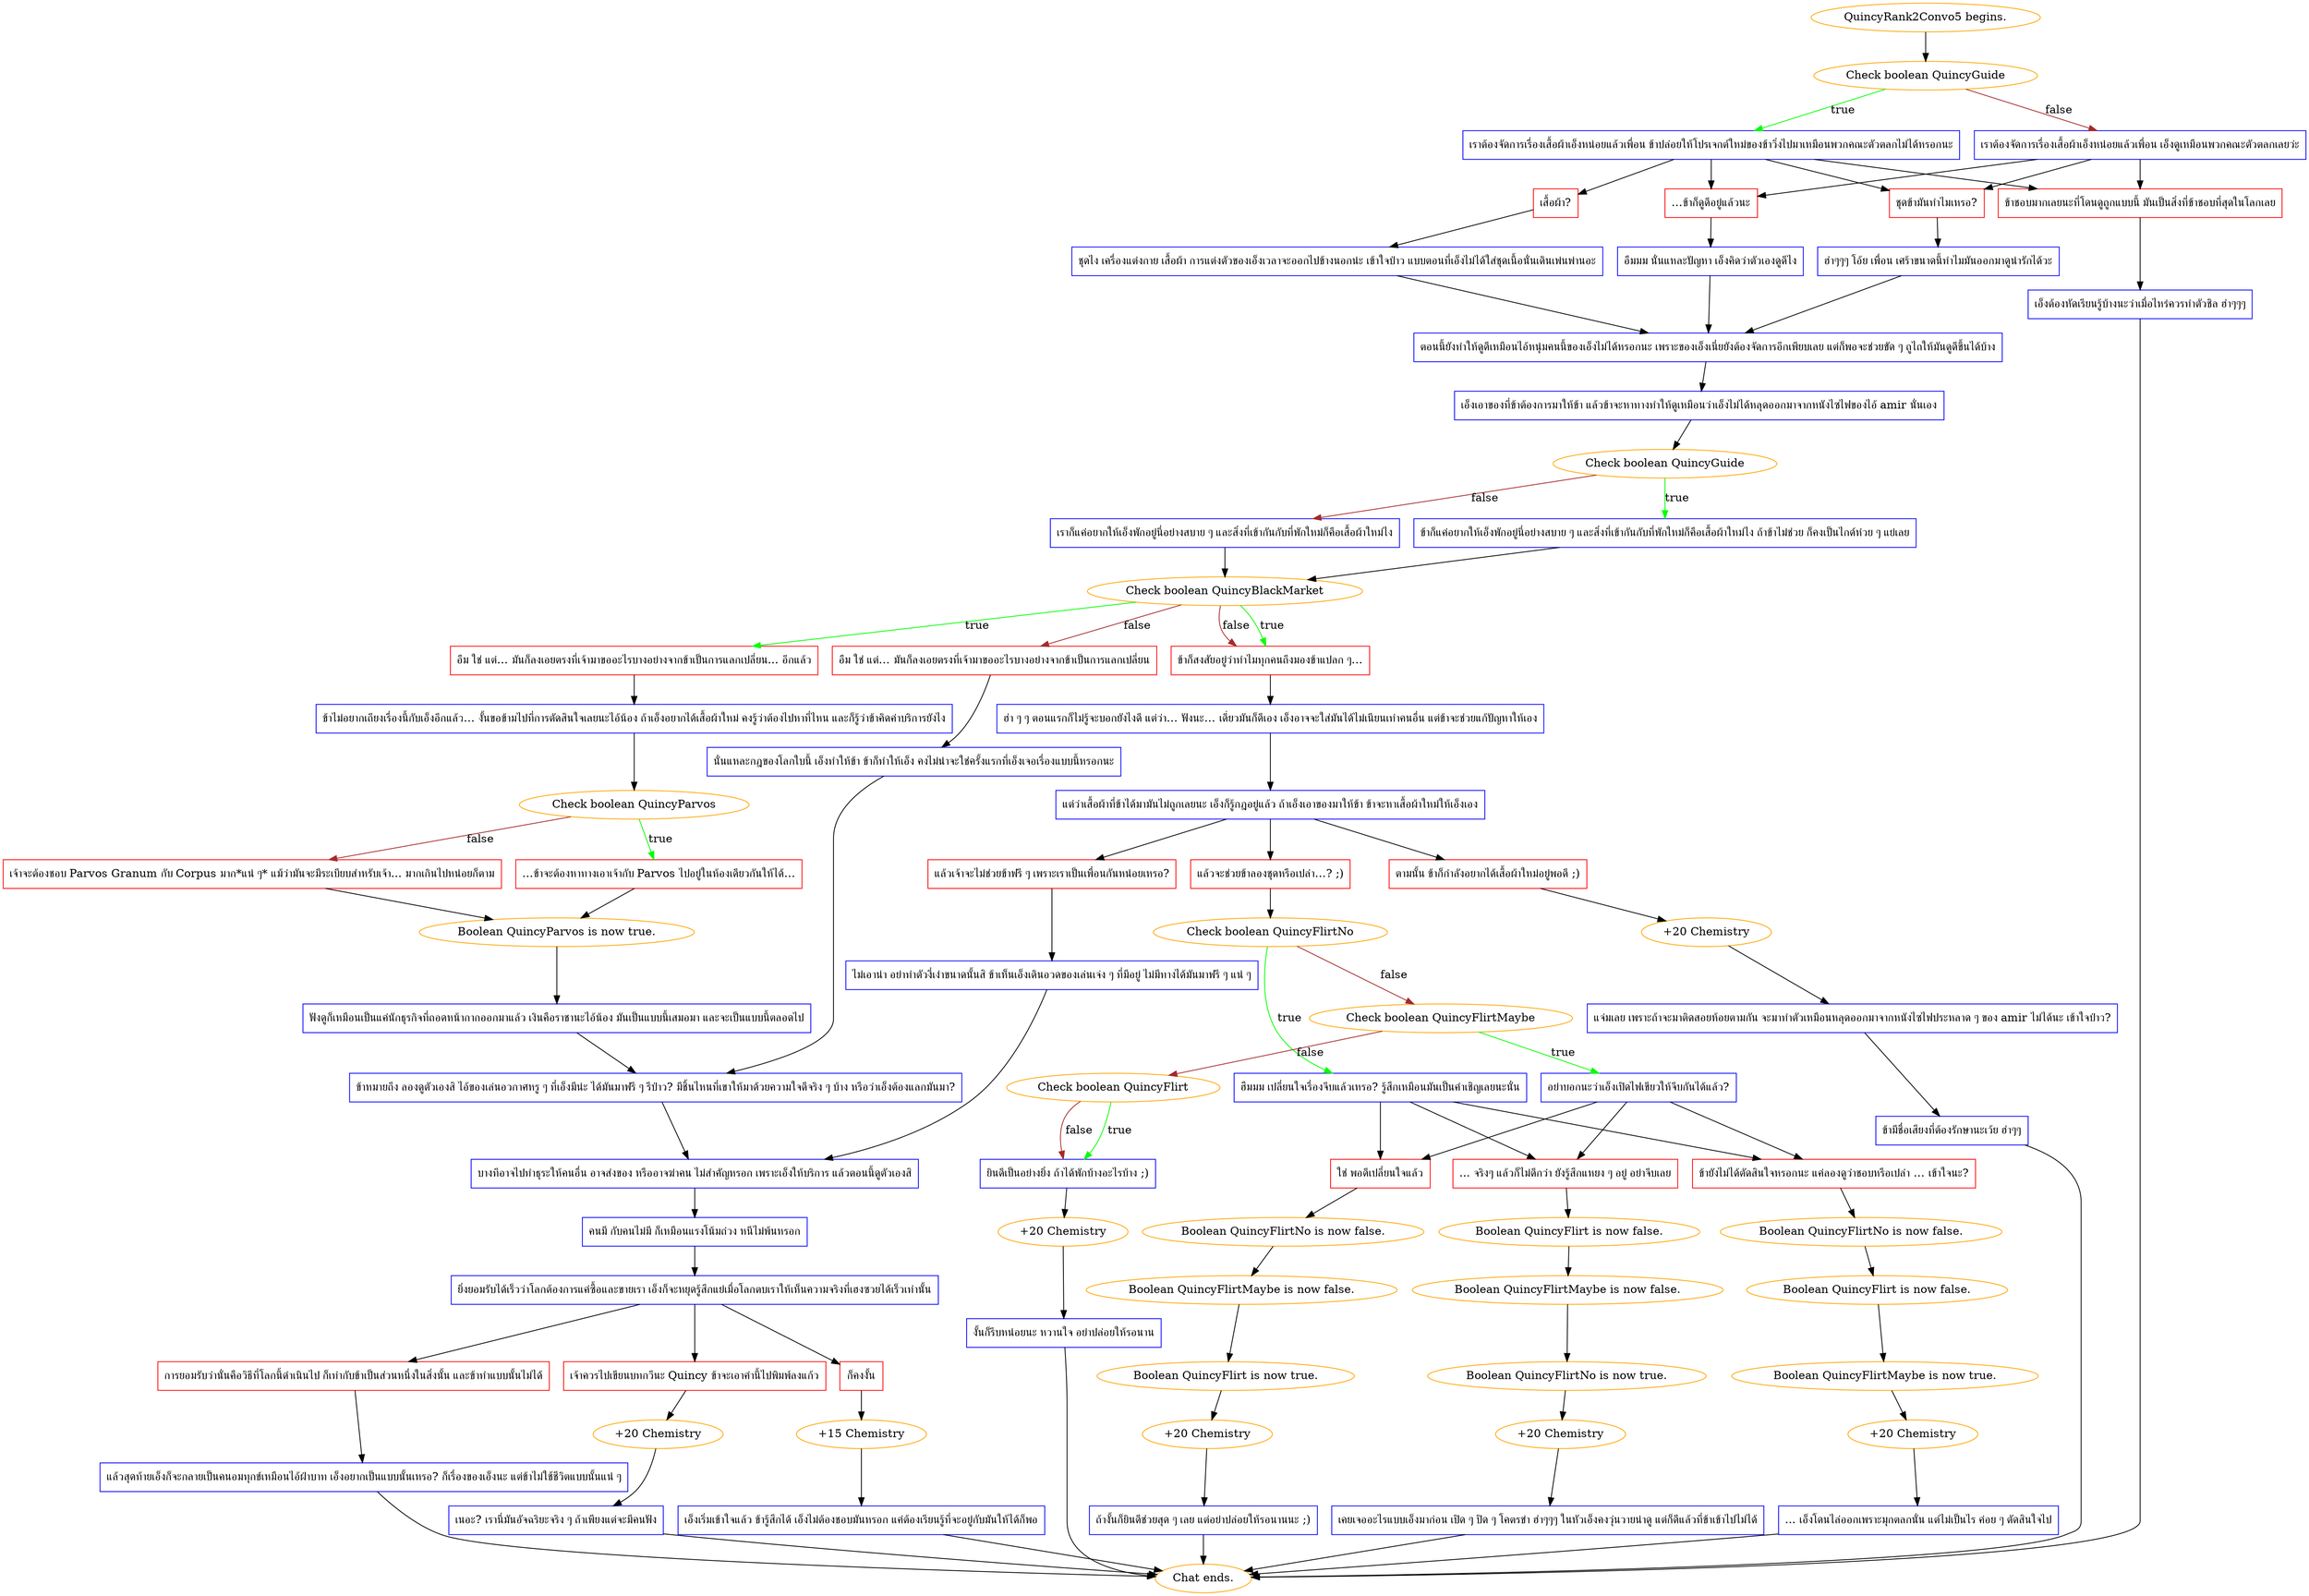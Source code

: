 digraph {
	"QuincyRank2Convo5 begins." [color=orange];
		"QuincyRank2Convo5 begins." -> j1223135592;
	j1223135592 [label="Check boolean QuincyGuide",color=orange];
		j1223135592 -> j1187184617 [label=true,color=green];
		j1223135592 -> j348422407 [label=false,color=brown];
	j1187184617 [label="เราต้องจัดการเรื่องเสื้อผ้าเอ็งหน่อยแล้วเพื่อน ข้าปล่อยให้โปรเจกต์ใหม่ของข้าวิ่งไปมาเหมือนพวกคณะตัวตลกไม่ได้หรอกนะ",shape=box,color=blue];
		j1187184617 -> j781884014;
		j1187184617 -> j4031488136;
		j1187184617 -> j2205634297;
		j1187184617 -> j3559510010;
	j348422407 [label="เราต้องจัดการเรื่องเสื้อผ้าเอ็งหน่อยแล้วเพื่อน เอ็งดูเหมือนพวกคณะตัวตลกเลยว่ะ",shape=box,color=blue];
		j348422407 -> j4031488136;
		j348422407 -> j2205634297;
		j348422407 -> j3559510010;
	j781884014 [label="เสื้อผ้า?",shape=box,color=red];
		j781884014 -> j1855585248;
	j4031488136 [label="ข้าชอบมากเลยนะที่โดนดูถูกแบบนี้ มันเป็นสิ่งที่ข้าชอบที่สุดในโลกเลย",shape=box,color=red];
		j4031488136 -> j3111006131;
	j2205634297 [label="…ข้าก็ดูดีอยู่แล้วนะ",shape=box,color=red];
		j2205634297 -> j2486142119;
	j3559510010 [label="ชุดข้ามันทำไมเหรอ?",shape=box,color=red];
		j3559510010 -> j1903953416;
	j1855585248 [label="ชุดไง เครื่องแต่งกาย เสื้อผ้า การแต่งตัวของเอ็งเวลาจะออกไปข้างนอกน่ะ เข้าใจป่าว แบบตอนที่เอ็งไม่ได้ใส่ชุดเนื้อนั่นเดินเพ่นพ่านอะ",shape=box,color=blue];
		j1855585248 -> j654142354;
	j3111006131 [label="เอ็งต้องหัดเรียนรู้บ้างนะว่าเมื่อไหร่ควรทำตัวชิล ฮ่าๆๆๆ",shape=box,color=blue];
		j3111006131 -> "Chat ends.";
	j2486142119 [label="อืมมม นั่นแหละปัญหา เอ็งคิดว่าตัวเองดูดีไง",shape=box,color=blue];
		j2486142119 -> j654142354;
	j1903953416 [label="ฮ่าๆๆๆ โอ้ย เพื่อน เศร้าขนาดนี้ทำไมมันออกมาดูน่ารักได้วะ",shape=box,color=blue];
		j1903953416 -> j654142354;
	j654142354 [label="ตอนนี้ยังทำให้ดูดีเหมือนไอ้หนุ่มคนนี้ของเอ็งไม่ได้หรอกนะ เพราะของเอ็งเนี่ยยังต้องจัดการอีกเพียบเลย แต่ก็พอจะช่วยขัด ๆ ถูไถให้มันดูดีขึ้นได้บ้าง",shape=box,color=blue];
		j654142354 -> j3467623238;
	"Chat ends." [color=orange];
	j3467623238 [label="เอ็งเอาของที่ข้าต้องการมาให้ข้า แล้วข้าจะหาทางทำให้ดูเหมือนว่าเอ็งไม่ได้หลุดออกมาจากหนังไซไฟของไอ้ amir นั่นเอง",shape=box,color=blue];
		j3467623238 -> j1165337652;
	j1165337652 [label="Check boolean QuincyGuide",color=orange];
		j1165337652 -> j2255766656 [label=true,color=green];
		j1165337652 -> j2276576234 [label=false,color=brown];
	j2255766656 [label="ข้าก็แค่อยากให้เอ็งพักอยู่นี่อย่างสบาย ๆ และสิ่งที่เข้ากันกับที่พักใหม่ก็คือเสื้อผ้าใหม่ไง ถ้าข้าไม่ช่วย ก็คงเป็นไกด์ห่วย ๆ แย่เลย",shape=box,color=blue];
		j2255766656 -> j2393722474;
	j2276576234 [label="เราก็แค่อยากให้เอ็งพักอยู่นี่อย่างสบาย ๆ และสิ่งที่เข้ากันกับที่พักใหม่ก็คือเสื้อผ้าใหม่ไง",shape=box,color=blue];
		j2276576234 -> j2393722474;
	j2393722474 [label="Check boolean QuincyBlackMarket",color=orange];
		j2393722474 -> j4219698920 [label=true,color=green];
		j2393722474 -> j4106518377 [label=true,color=green];
		j2393722474 -> j3754280702 [label=false,color=brown];
		j2393722474 -> j4106518377 [label=false,color=brown];
	j4219698920 [label="อืม ใช่ แต่… มันก็ลงเอยตรงที่เจ้ามาขออะไรบางอย่างจากข้าเป็นการแลกเปลี่ยน... อีกแล้ว",shape=box,color=red];
		j4219698920 -> j1211097011;
	j4106518377 [label="ข้าก็สงสัยอยู่ว่าทำไมทุกคนถึงมองข้าแปลก ๆ…",shape=box,color=red];
		j4106518377 -> j3108947249;
	j3754280702 [label="อืม ใช่ แต่… มันก็ลงเอยตรงที่เจ้ามาขออะไรบางอย่างจากข้าเป็นการแลกเปลี่ยน",shape=box,color=red];
		j3754280702 -> j2697550560;
	j1211097011 [label="ข้าไม่อยากเถียงเรื่องนี้กับเอ็งอีกแล้ว… งั้นขอข้ามไปที่การตัดสินใจเลยนะไอ้น้อง ถ้าเอ็งอยากได้เสื้อผ้าใหม่ คงรู้ว่าต้องไปหาที่ไหน และก็รู้ว่าข้าคิดค่าบริการยังไง",shape=box,color=blue];
		j1211097011 -> j3006997609;
	j3108947249 [label="ฮ่า ๆ ๆ ตอนแรกก็ไม่รู้จะบอกยังไงดี แต่ว่า… ฟังนะ… เดี๋ยวมันก็ดีเอง เอ็งอาจจะใส่มันได้ไม่เนียนเท่าคนอื่น แต่ข้าจะช่วยแก้ปัญหาให้เอง",shape=box,color=blue];
		j3108947249 -> j3428089842;
	j2697550560 [label="นั่นแหละกฎของโลกใบนี้ เอ็งทำให้ข้า ข้าก็ทำให้เอ็ง คงไม่น่าจะใช่ครั้งแรกที่เอ็งเจอเรื่องแบบนี้หรอกนะ",shape=box,color=blue];
		j2697550560 -> j4287041941;
	j3006997609 [label="Check boolean QuincyParvos",color=orange];
		j3006997609 -> j2577843885 [label=true,color=green];
		j3006997609 -> j439414265 [label=false,color=brown];
	j3428089842 [label="แต่ว่าเสื้อผ้าที่ข้าได้มามันไม่ถูกเลยนะ เอ็งก็รู้กฎอยู่แล้ว ถ้าเอ็งเอาของมาให้ข้า ข้าจะหาเสื้อผ้าใหม่ให้เอ็งเอง",shape=box,color=blue];
		j3428089842 -> j364584729;
		j3428089842 -> j1184365175;
		j3428089842 -> j1513981757;
	j4287041941 [label="ข้าหมายถึง ลองดูตัวเองสิ ไอ้ของเล่นอวกาศหรู ๆ ที่เอ็งมีน่ะ ได้มันมาฟรี ๆ รึป่าว? มีชิ้นไหนที่เขาให้มาด้วยความใจดีจริง ๆ บ้าง หรือว่าเอ็งต้องแลกมันมา?",shape=box,color=blue];
		j4287041941 -> j1166889619;
	j2577843885 [label="…ข้าจะต้องหาทางเอาเจ้ากับ Parvos ไปอยู่ในห้องเดียวกันให้ได้…",shape=box,color=red];
		j2577843885 -> j2000020094;
	j439414265 [label="เจ้าจะต้องชอบ Parvos Granum กับ Corpus มาก*แน่ ๆ* แม้ว่ามันจะมีระเบียบสำหรับเจ้า... มากเกินไปหน่อยก็ตาม",shape=box,color=red];
		j439414265 -> j2000020094;
	j364584729 [label="แล้วเจ้าจะไม่ช่วยข้าฟรี ๆ เพราะเราเป็นเพื่อนกันหน่อยเหรอ?",shape=box,color=red];
		j364584729 -> j1322422442;
	j1184365175 [label="ตามนั้น ข้าก็กำลังอยากได้เสื้อผ้าใหม่อยู่พอดี ;)",shape=box,color=red];
		j1184365175 -> j845045113;
	j1513981757 [label="แล้วจะช่วยข้าลองชุดหรือเปล่า…? ;)",shape=box,color=red];
		j1513981757 -> j224807043;
	j1166889619 [label="บางทีอาจไปทำธุระให้คนอื่น อาจส่งของ หรืออาจฆ่าคน ไม่สำคัญหรอก เพราะเอ็งให้บริการ แล้วตอนนี้ดูตัวเองสิ",shape=box,color=blue];
		j1166889619 -> j365065296;
	j2000020094 [label="Boolean QuincyParvos is now true.",color=orange];
		j2000020094 -> j3117071122;
	j1322422442 [label="ไม่เอาน่า อย่าทำตัวงี่เง่าขนาดนั้นสิ ข้าเห็นเอ็งเดินอวดของเล่นเจ๋ง ๆ ที่มีอยู่ ไม่มีทางได้มันมาฟรี ๆ แน่ ๆ",shape=box,color=blue];
		j1322422442 -> j1166889619;
	j845045113 [label="+20 Chemistry",color=orange];
		j845045113 -> j2646042814;
	j224807043 [label="Check boolean QuincyFlirtNo",color=orange];
		j224807043 -> j3820362205 [label=true,color=green];
		j224807043 -> j3963062601 [label=false,color=brown];
	j365065296 [label="คนมี กับคนไม่มี ก็เหมือนแรงโน้มถ่วง หนีไม่พ้นหรอก",shape=box,color=blue];
		j365065296 -> j2291204336;
	j3117071122 [label="ฟังดูก็เหมือนเป็นแค่นักธุรกิจที่ถอดหน้ากากออกมาแล้ว เงินคือราชานะไอ้น้อง มันเป็นแบบนี้เสมอมา และจะเป็นแบบนี้ตลอดไป",shape=box,color=blue];
		j3117071122 -> j4287041941;
	j2646042814 [label="แจ่มเลย เพราะถ้าจะมาติดสอยห้อยตามกัน จะมาทำตัวเหมือนหลุดออกมาจากหนังไซไฟประหลาด ๆ ของ amir ไม่ได้นะ เข้าใจป่าว?",shape=box,color=blue];
		j2646042814 -> j4267838042;
	j3820362205 [label="ฮืมมม เปลี่ยนใจเรื่องจีบแล้วเหรอ? รู้สึกเหมือนมันเป็นคำเชิญเลยนะนั่น",shape=box,color=blue];
		j3820362205 -> j320586965;
		j3820362205 -> j1651463929;
		j3820362205 -> j2484845593;
	j3963062601 [label="Check boolean QuincyFlirtMaybe",color=orange];
		j3963062601 -> j1707791775 [label=true,color=green];
		j3963062601 -> j361954694 [label=false,color=brown];
	j2291204336 [label="ยิ่งยอมรับได้เร็วว่าโลกต้องการแค่ซื้อและขายเรา เอ็งก็จะหยุดรู้สึกแย่เมื่อโลกตบเราให้เห็นความจริงที่เฮงซวยได้เร็วเท่านั้น",shape=box,color=blue];
		j2291204336 -> j214535669;
		j2291204336 -> j4198856661;
		j2291204336 -> j4208123281;
	j4267838042 [label="ข้ามีชื่อเสียงที่ต้องรักษานะเว้ย ฮ่าๆๆ",shape=box,color=blue];
		j4267838042 -> "Chat ends.";
	j320586965 [label="ใช่ พอดีเปลี่ยนใจแล้ว",shape=box,color=red];
		j320586965 -> j2973150554;
	j1651463929 [label="... จริงๆ แล้วก็ไม่ดีกว่า ยังรู้สึกแหยง ๆ อยู่ อย่าจีบเลย",shape=box,color=red];
		j1651463929 -> j3975148543;
	j2484845593 [label="ข้ายังไม่ได้ตัดสินใจหรอกนะ แค่ลองดูว่าชอบหรือเปล่า … เข้าใจนะ?",shape=box,color=red];
		j2484845593 -> j2876509003;
	j1707791775 [label="อย่าบอกนะว่าเอ็งเปิดไฟเขียวให้จีบกันได้แล้ว?",shape=box,color=blue];
		j1707791775 -> j320586965;
		j1707791775 -> j1651463929;
		j1707791775 -> j2484845593;
	j361954694 [label="Check boolean QuincyFlirt",color=orange];
		j361954694 -> j473363578 [label=true,color=green];
		j361954694 -> j473363578 [label=false,color=brown];
	j214535669 [label="การยอมรับว่านั่นคือวิธีที่โลกนี้ดำเนินไป ก็เท่ากับข้าเป็นส่วนหนึ่งในสิ่งนั้น และข้าทำแบบนั้นไม่ได้",shape=box,color=red];
		j214535669 -> j4184622205;
	j4198856661 [label="เจ้าควรไปเขียนบทกวีนะ Quincy ข้าจะเอาคำนี้ไปพิมพ์ลงแก้ว",shape=box,color=red];
		j4198856661 -> j1063173855;
	j4208123281 [label="ก็คงงั้น",shape=box,color=red];
		j4208123281 -> j670543007;
	j2973150554 [label="Boolean QuincyFlirtNo is now false.",color=orange];
		j2973150554 -> j1798777435;
	j3975148543 [label="Boolean QuincyFlirt is now false.",color=orange];
		j3975148543 -> j2552330450;
	j2876509003 [label="Boolean QuincyFlirtNo is now false.",color=orange];
		j2876509003 -> j557311231;
	j473363578 [label="ยินดีเป็นอย่างยิ่ง ถ้าได้พักบ้างอะไรบ้าง ;)",shape=box,color=blue];
		j473363578 -> j1832068515;
	j4184622205 [label="แล้วสุดท้ายเอ็งก็จะกลายเป็นคนอมทุกข์เหมือนไอ้ฝ่าบาท เอ็งอยากเป็นแบบนั้นเหรอ? ก็เรื่องของเอ็งนะ แต่ข้าไม่ใช้ชีวิตแบบนั้นแน่ ๆ",shape=box,color=blue];
		j4184622205 -> "Chat ends.";
	j1063173855 [label="+20 Chemistry",color=orange];
		j1063173855 -> j1674010579;
	j670543007 [label="+15 Chemistry",color=orange];
		j670543007 -> j3024850060;
	j1798777435 [label="Boolean QuincyFlirtMaybe is now false.",color=orange];
		j1798777435 -> j2553596406;
	j2552330450 [label="Boolean QuincyFlirtMaybe is now false.",color=orange];
		j2552330450 -> j114834650;
	j557311231 [label="Boolean QuincyFlirt is now false.",color=orange];
		j557311231 -> j1361856085;
	j1832068515 [label="+20 Chemistry",color=orange];
		j1832068515 -> j1322180576;
	j1674010579 [label="เนอะ? เรานี่มันอัจฉริยะจริง ๆ ถ้าเพียงแต่จะมีคนฟัง",shape=box,color=blue];
		j1674010579 -> "Chat ends.";
	j3024850060 [label="เอ็งเริ่มเข้าใจแล้ว ข้ารู้สึกได้ เอ็งไม่ต้องชอบมันหรอก แค่ต้องเรียนรู้ที่จะอยู่กับมันให้ได้ก็พอ",shape=box,color=blue];
		j3024850060 -> "Chat ends.";
	j2553596406 [label="Boolean QuincyFlirt is now true.",color=orange];
		j2553596406 -> j957449242;
	j114834650 [label="Boolean QuincyFlirtNo is now true.",color=orange];
		j114834650 -> j3459610189;
	j1361856085 [label="Boolean QuincyFlirtMaybe is now true.",color=orange];
		j1361856085 -> j3445511337;
	j1322180576 [label="งั้นก็รีบหน่อยนะ หวานใจ อย่าปล่อยให้รอนาน",shape=box,color=blue];
		j1322180576 -> "Chat ends.";
	j957449242 [label="+20 Chemistry",color=orange];
		j957449242 -> j950502439;
	j3459610189 [label="+20 Chemistry",color=orange];
		j3459610189 -> j897993887;
	j3445511337 [label="+20 Chemistry",color=orange];
		j3445511337 -> j2559408657;
	j950502439 [label="ถ้างั้นก็ยินดีช่วยสุด ๆ เลย แต่อย่าปล่อยให้รอนานนะ ;)",shape=box,color=blue];
		j950502439 -> "Chat ends.";
	j897993887 [label="เคยเจออะไรแบบเอ็งมาก่อน เปิด ๆ ปิด ๆ โคตรขำ ฮ่าๆๆๆ ในหัวเอ็งคงวุ่นวายน่าดู แต่ก็ดีแล้วที่ข้าเข้าไปไม่ได้",shape=box,color=blue];
		j897993887 -> "Chat ends.";
	j2559408657 [label="... เอ็งโดนไล่ออกเพราะมุกตลกนั่น แต่ไม่เป็นไร ค่อย ๆ ตัดสินใจไป",shape=box,color=blue];
		j2559408657 -> "Chat ends.";
}